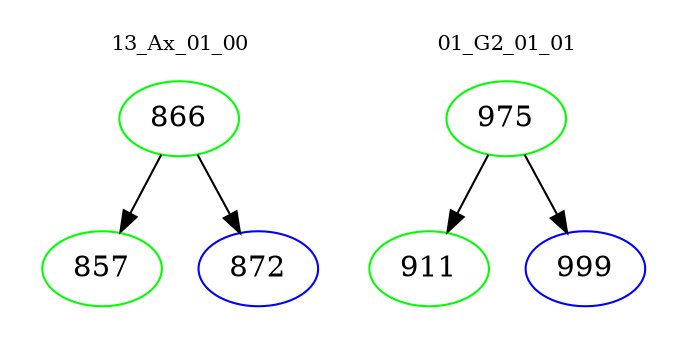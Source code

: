 digraph{
subgraph cluster_0 {
color = white
label = "13_Ax_01_00";
fontsize=10;
T0_866 [label="866", color="green"]
T0_866 -> T0_857 [color="black"]
T0_857 [label="857", color="green"]
T0_866 -> T0_872 [color="black"]
T0_872 [label="872", color="blue"]
}
subgraph cluster_1 {
color = white
label = "01_G2_01_01";
fontsize=10;
T1_975 [label="975", color="green"]
T1_975 -> T1_911 [color="black"]
T1_911 [label="911", color="green"]
T1_975 -> T1_999 [color="black"]
T1_999 [label="999", color="blue"]
}
}
